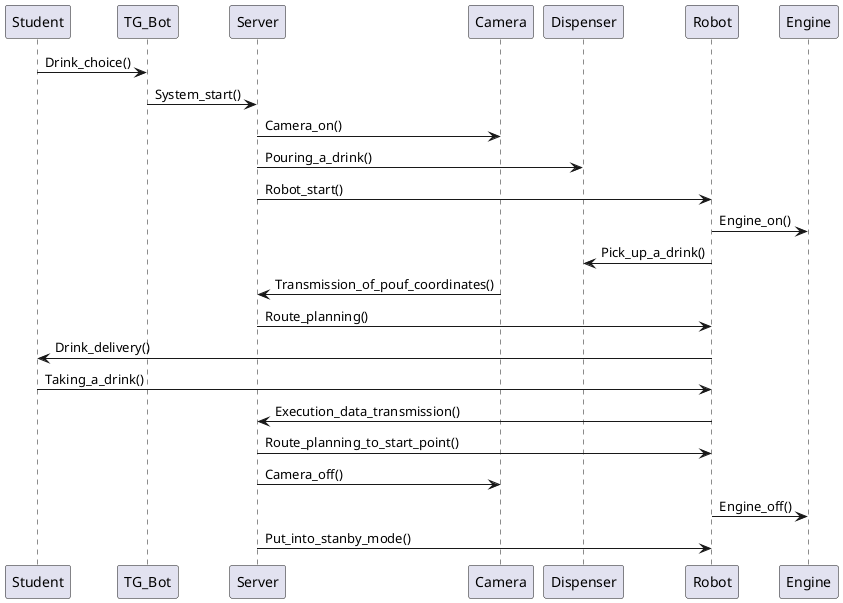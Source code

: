 @startuml
Student -> TG_Bot : Drink_choice()
TG_Bot -> Server: System_start()
Server -> Camera : Camera_on()
Server -> Dispenser : Pouring_a_drink()
Server -> Robot : Robot_start()
Robot -> Engine : Engine_on()
Robot -> Dispenser : Pick_up_a_drink()
Camera -> Server : Transmission_of_pouf_coordinates()
Server -> Robot : Route_planning()
Robot -> Student : Drink_delivery()
Student -> Robot : Taking_a_drink()
Robot -> Server : Execution_data_transmission()
Server -> Robot : Route_planning_to_start_point()
Server -> Camera : Camera_off()
Robot -> Engine : Engine_off()
Server -> Robot : Put_into_stanby_mode()
@enduml